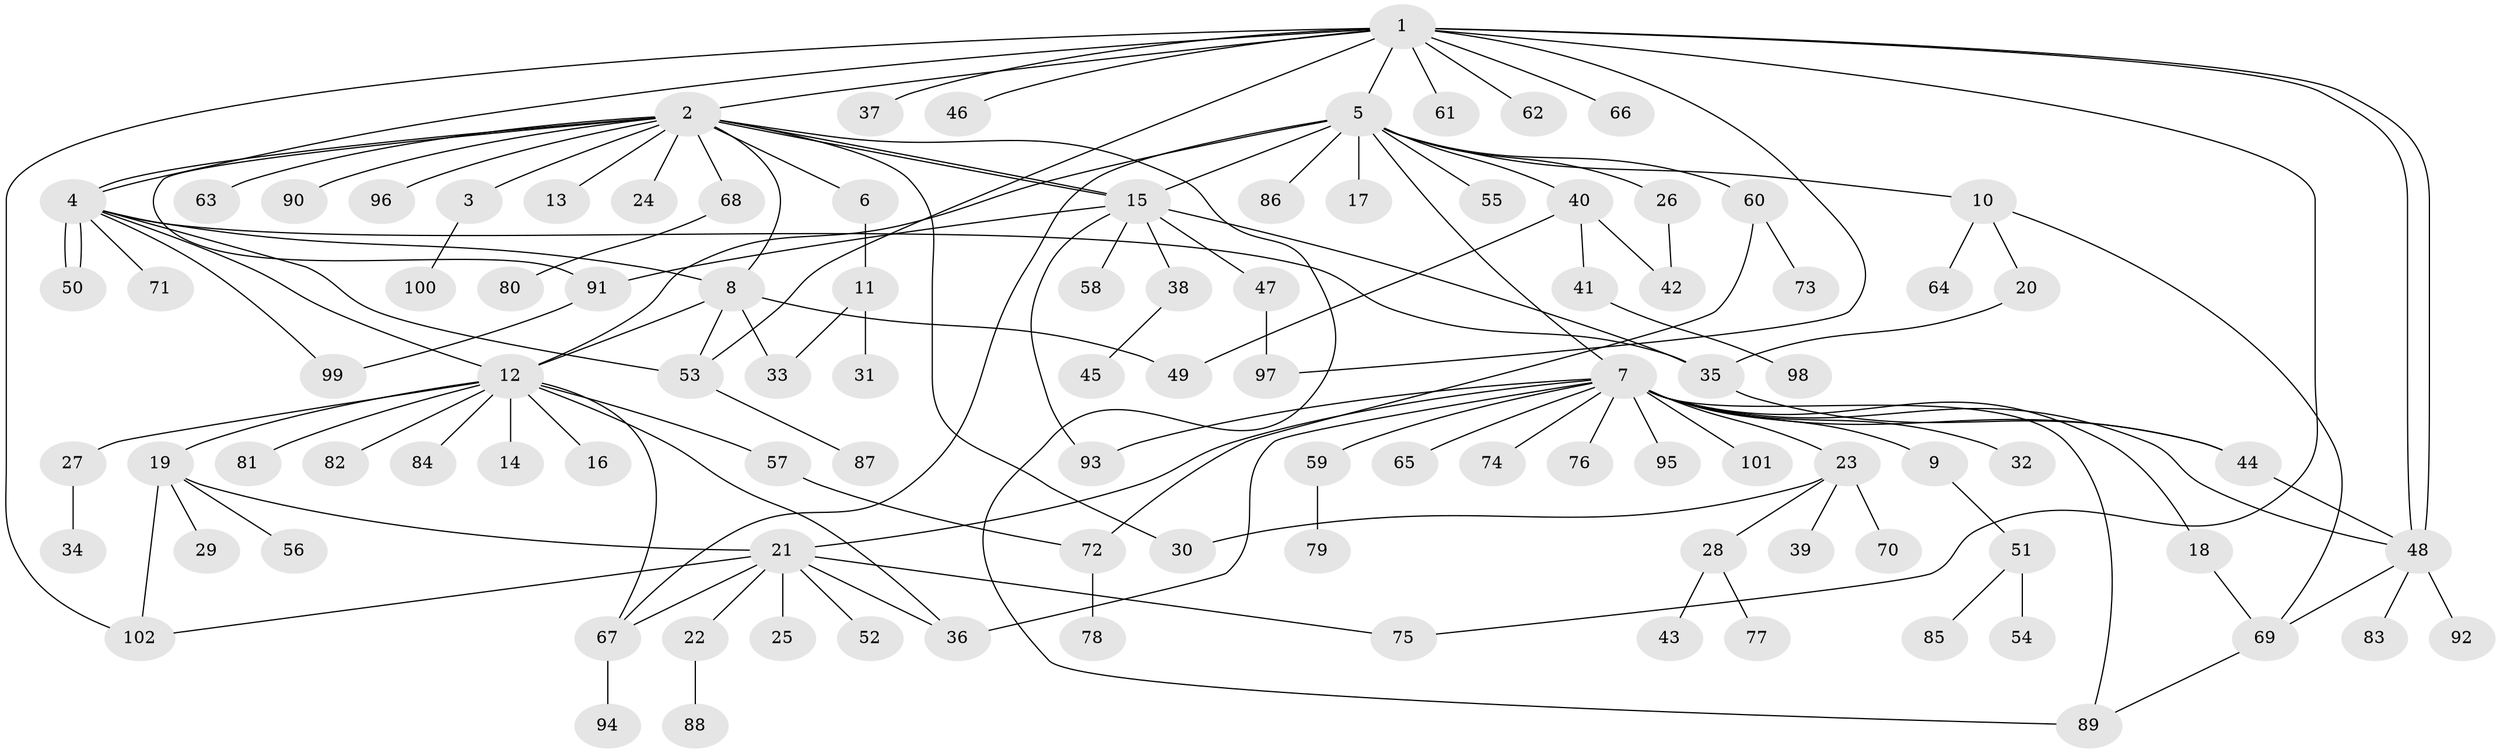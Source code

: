 // Generated by graph-tools (version 1.1) at 2025/35/03/09/25 02:35:43]
// undirected, 102 vertices, 137 edges
graph export_dot {
graph [start="1"]
  node [color=gray90,style=filled];
  1;
  2;
  3;
  4;
  5;
  6;
  7;
  8;
  9;
  10;
  11;
  12;
  13;
  14;
  15;
  16;
  17;
  18;
  19;
  20;
  21;
  22;
  23;
  24;
  25;
  26;
  27;
  28;
  29;
  30;
  31;
  32;
  33;
  34;
  35;
  36;
  37;
  38;
  39;
  40;
  41;
  42;
  43;
  44;
  45;
  46;
  47;
  48;
  49;
  50;
  51;
  52;
  53;
  54;
  55;
  56;
  57;
  58;
  59;
  60;
  61;
  62;
  63;
  64;
  65;
  66;
  67;
  68;
  69;
  70;
  71;
  72;
  73;
  74;
  75;
  76;
  77;
  78;
  79;
  80;
  81;
  82;
  83;
  84;
  85;
  86;
  87;
  88;
  89;
  90;
  91;
  92;
  93;
  94;
  95;
  96;
  97;
  98;
  99;
  100;
  101;
  102;
  1 -- 2;
  1 -- 4;
  1 -- 5;
  1 -- 37;
  1 -- 46;
  1 -- 48;
  1 -- 48;
  1 -- 53;
  1 -- 61;
  1 -- 62;
  1 -- 66;
  1 -- 75;
  1 -- 97;
  1 -- 102;
  2 -- 3;
  2 -- 4;
  2 -- 6;
  2 -- 8;
  2 -- 13;
  2 -- 15;
  2 -- 15;
  2 -- 24;
  2 -- 30;
  2 -- 63;
  2 -- 68;
  2 -- 89;
  2 -- 90;
  2 -- 91;
  2 -- 96;
  3 -- 100;
  4 -- 8;
  4 -- 12;
  4 -- 35;
  4 -- 50;
  4 -- 50;
  4 -- 53;
  4 -- 71;
  4 -- 99;
  5 -- 7;
  5 -- 10;
  5 -- 12;
  5 -- 15;
  5 -- 17;
  5 -- 26;
  5 -- 40;
  5 -- 55;
  5 -- 60;
  5 -- 67;
  5 -- 86;
  6 -- 11;
  7 -- 9;
  7 -- 18;
  7 -- 21;
  7 -- 23;
  7 -- 32;
  7 -- 36;
  7 -- 44;
  7 -- 48;
  7 -- 59;
  7 -- 65;
  7 -- 74;
  7 -- 76;
  7 -- 89;
  7 -- 93;
  7 -- 95;
  7 -- 101;
  8 -- 12;
  8 -- 33;
  8 -- 49;
  8 -- 53;
  9 -- 51;
  10 -- 20;
  10 -- 64;
  10 -- 69;
  11 -- 31;
  11 -- 33;
  12 -- 14;
  12 -- 16;
  12 -- 19;
  12 -- 27;
  12 -- 36;
  12 -- 57;
  12 -- 67;
  12 -- 81;
  12 -- 82;
  12 -- 84;
  15 -- 35;
  15 -- 38;
  15 -- 47;
  15 -- 58;
  15 -- 91;
  15 -- 93;
  18 -- 69;
  19 -- 21;
  19 -- 29;
  19 -- 56;
  19 -- 102;
  20 -- 35;
  21 -- 22;
  21 -- 25;
  21 -- 36;
  21 -- 52;
  21 -- 67;
  21 -- 75;
  21 -- 102;
  22 -- 88;
  23 -- 28;
  23 -- 30;
  23 -- 39;
  23 -- 70;
  26 -- 42;
  27 -- 34;
  28 -- 43;
  28 -- 77;
  35 -- 44;
  38 -- 45;
  40 -- 41;
  40 -- 42;
  40 -- 49;
  41 -- 98;
  44 -- 48;
  47 -- 97;
  48 -- 69;
  48 -- 83;
  48 -- 92;
  51 -- 54;
  51 -- 85;
  53 -- 87;
  57 -- 72;
  59 -- 79;
  60 -- 72;
  60 -- 73;
  67 -- 94;
  68 -- 80;
  69 -- 89;
  72 -- 78;
  91 -- 99;
}
